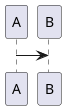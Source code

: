 {
  "sha1": "mhfxlfwvfr1jjilua95cueyn5xkmp8a",
  "insertion": {
    "when": "2024-06-03T18:59:35.263Z",
    "url": "https://github.com/plantuml/plantuml/issues/1096",
    "user": "plantuml@gmail.com"
  }
}
@startuml
& A -> B
@enduml
